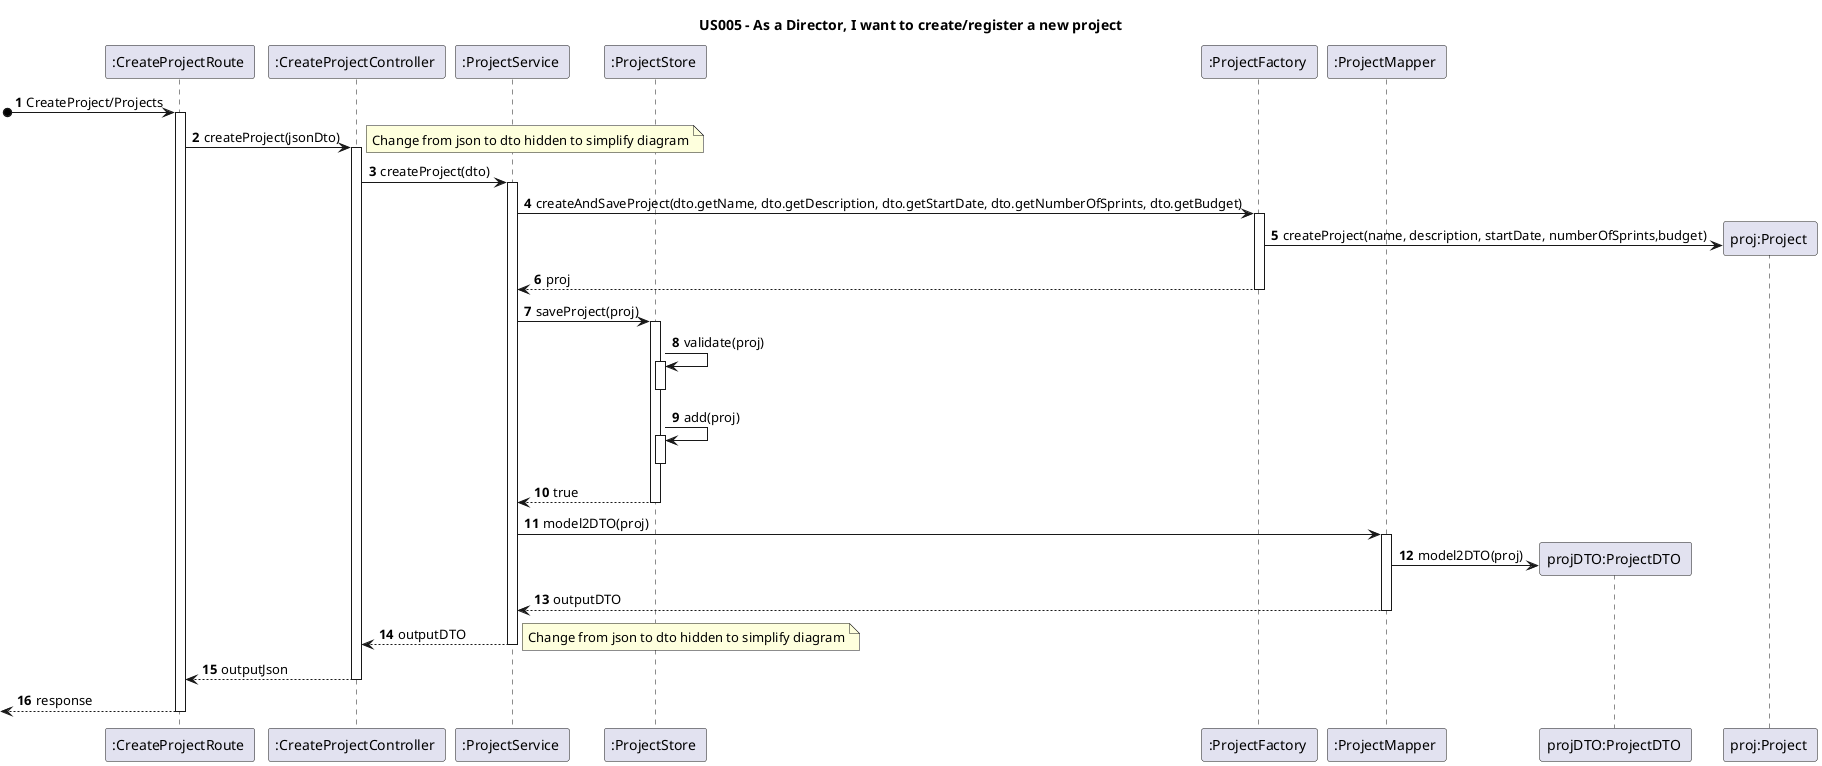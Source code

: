 @startuml
'https://plantuml.com/class-diagram

title US005 - As a Director, I want to create/register a new project

autoactivate on
autonumber


participant ":CreateProjectRoute " as route
participant ":CreateProjectController " as controller
participant ":ProjectService " as service
participant ":ProjectStore " as store
participant ":ProjectFactory " as factory
participant ":ProjectMapper " as mapper
participant "projDTO:ProjectDTO " as dto
participant "proj:Project " as project


[o->  route: CreateProject/Projects
route -> controller: createProject(jsonDto)

note right
Change from json to dto hidden to simplify diagram
end note

controller -> service: createProject(dto)
service -> factory: createAndSaveProject(dto.getName, dto.getDescription, dto.getStartDate, dto.getNumberOfSprints, dto.getBudget)

factory -> project**: createProject(name, description, startDate, numberOfSprints,budget)

factory --> service: proj

service -> store: saveProject(proj)
store -> store: validate(proj)
deactivate store
store -> store: add(proj)
deactivate store

store --> service: true

service -> mapper: model2DTO(proj)

mapper -> dto**: model2DTO(proj)

mapper --> service: outputDTO

service --> controller: outputDTO

note right
Change from json to dto hidden to simplify diagram
end note

controller --> route: outputJson

[<-- route: response

@enduml

